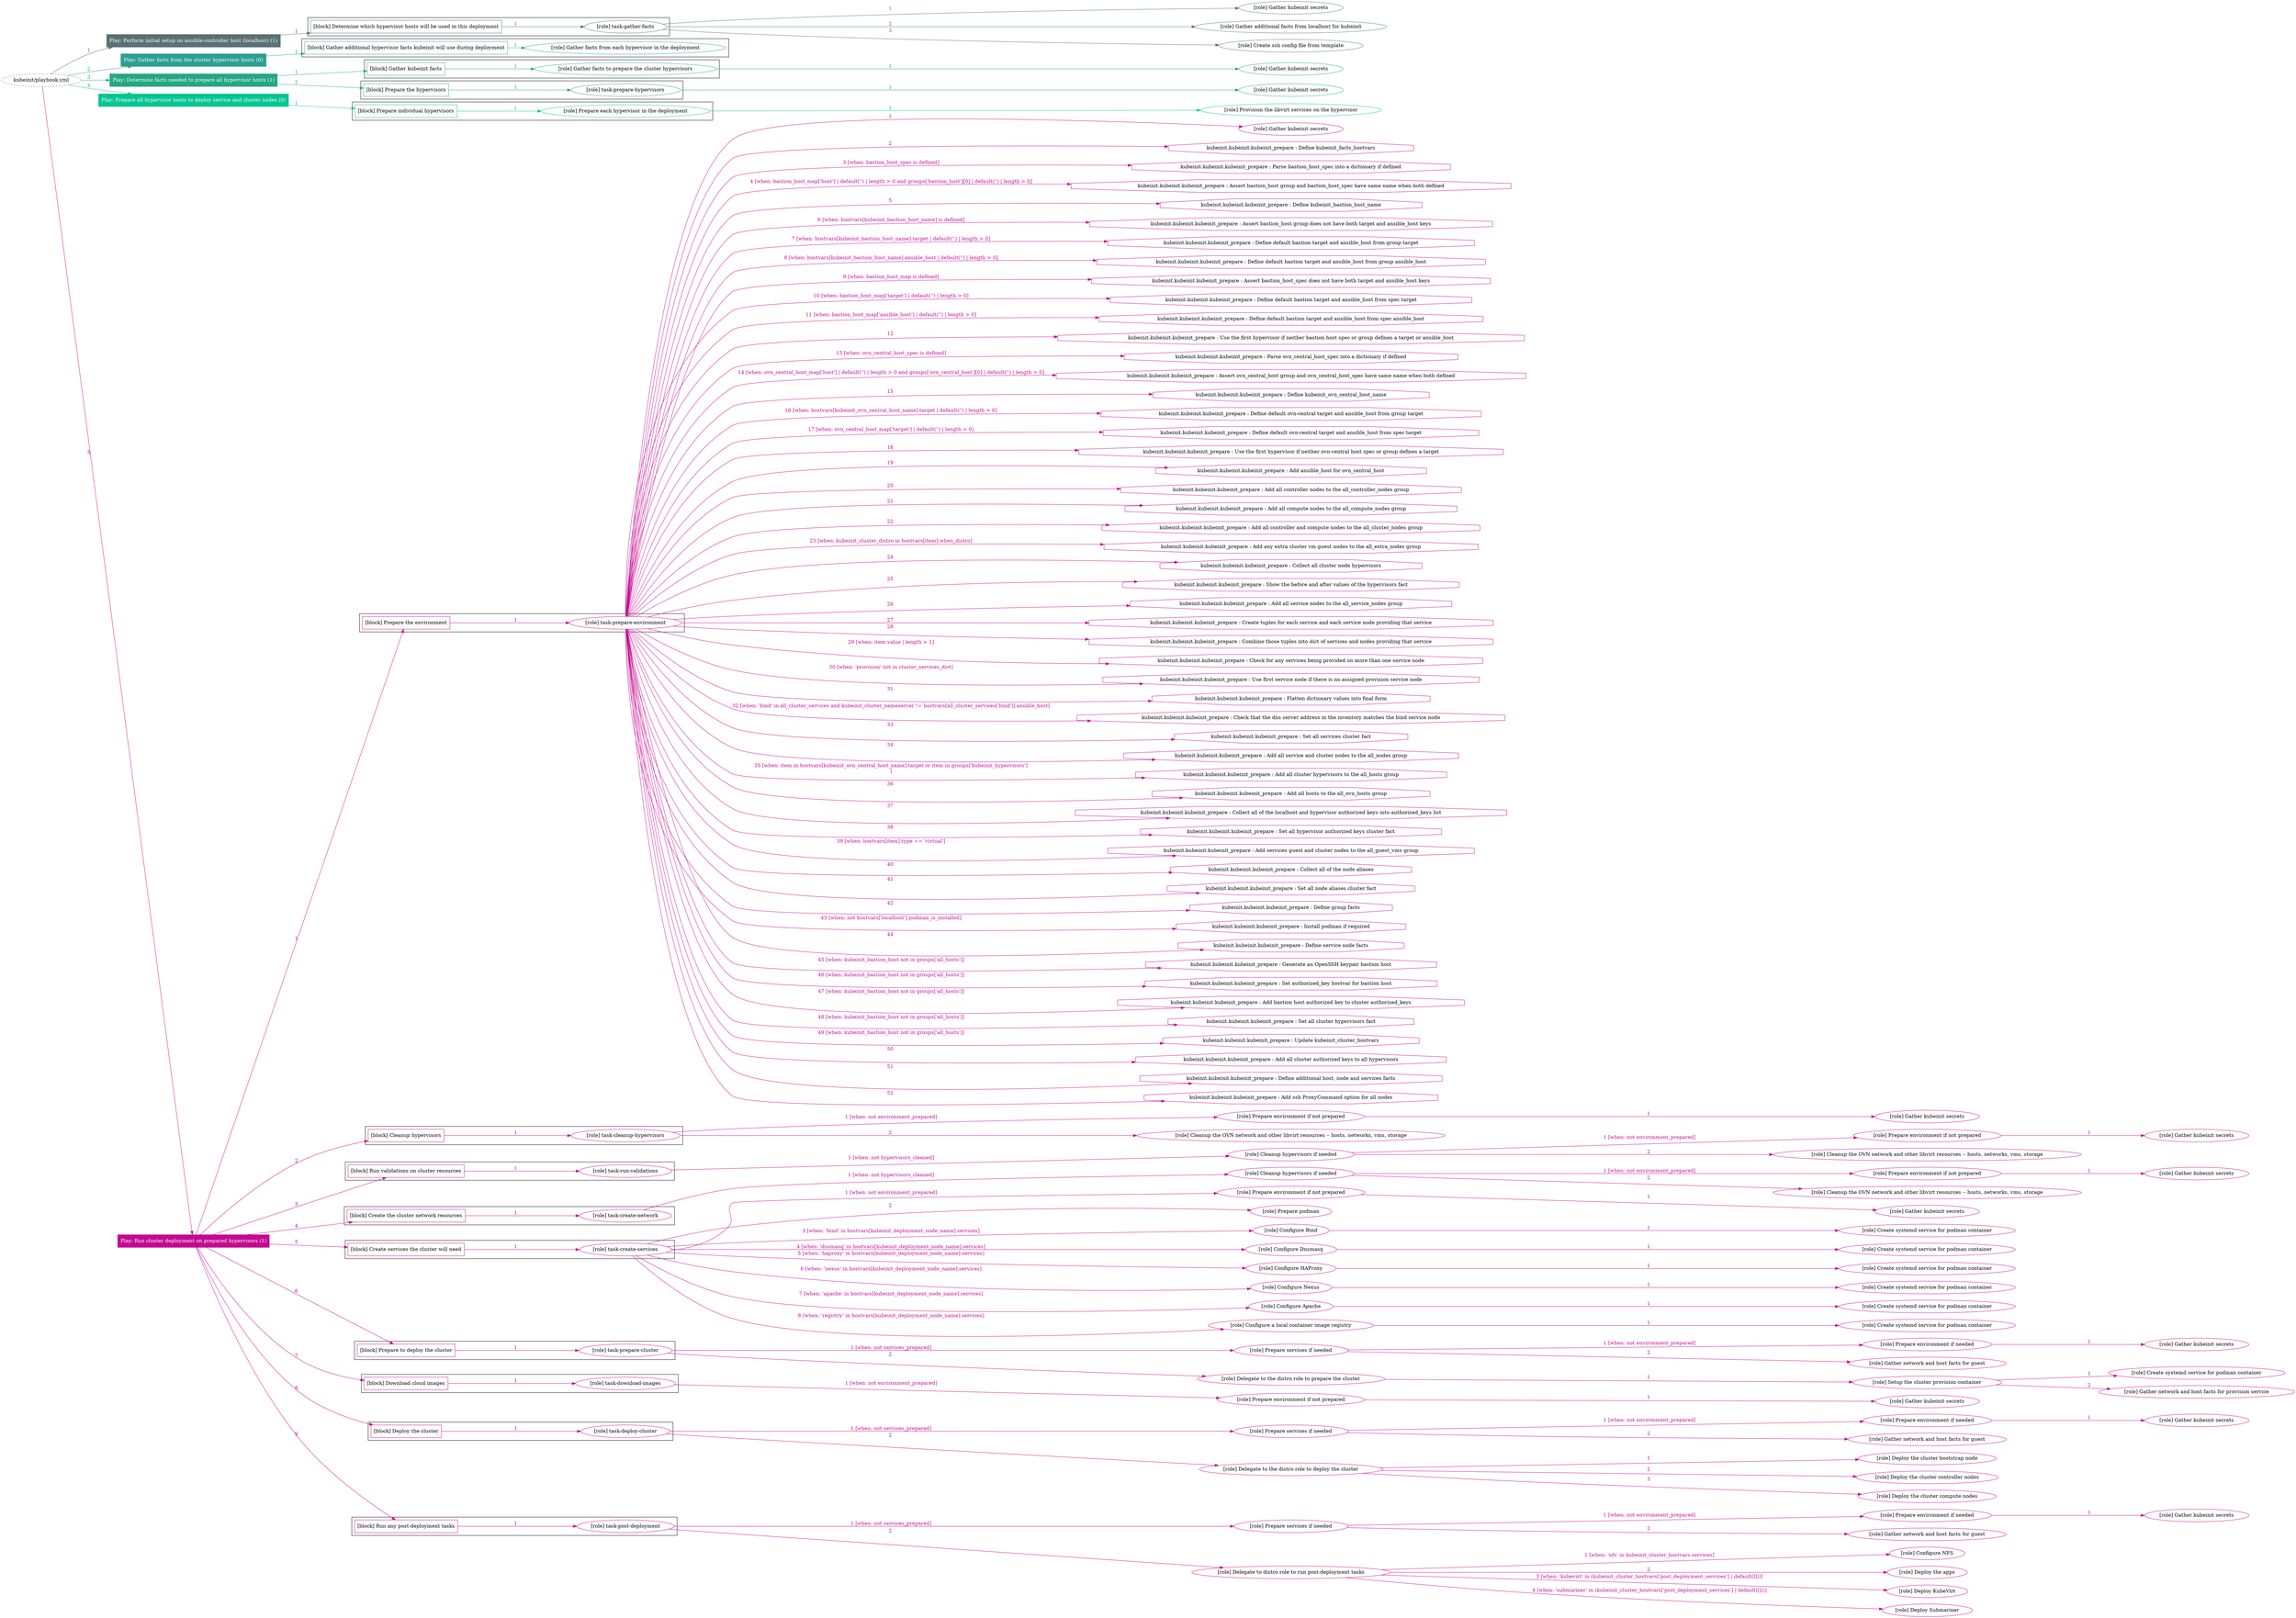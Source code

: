 digraph {
	graph [concentrate=true ordering=in rankdir=LR ratio=fill]
	edge [esep=5 sep=10]
	"kubeinit/playbook.yml" [URL="/home/runner/work/kubeinit/kubeinit/kubeinit/playbook.yml" id=playbook_94efc335 style=dotted]
	play_4468cbbf [label="Play: Perform initial setup on ansible-controller host (localhost) (1)" URL="/home/runner/work/kubeinit/kubeinit/kubeinit/playbook.yml" color="#5a7172" fontcolor="#ffffff" id=play_4468cbbf shape=box style=filled tooltip=localhost]
	"kubeinit/playbook.yml" -> play_4468cbbf [label="1 " color="#5a7172" fontcolor="#5a7172" id=edge_db2941c5 labeltooltip="1 " tooltip="1 "]
	subgraph "Gather kubeinit secrets" {
		role_83e31a69 [label="[role] Gather kubeinit secrets" URL="/home/runner/.ansible/collections/ansible_collections/kubeinit/kubeinit/roles/kubeinit_prepare/tasks/build_hypervisors_group.yml" color="#5a7172" id=role_83e31a69 tooltip="Gather kubeinit secrets"]
	}
	subgraph "Gather additional facts from localhost for kubeinit" {
		role_00945bde [label="[role] Gather additional facts from localhost for kubeinit" URL="/home/runner/.ansible/collections/ansible_collections/kubeinit/kubeinit/roles/kubeinit_prepare/tasks/build_hypervisors_group.yml" color="#5a7172" id=role_00945bde tooltip="Gather additional facts from localhost for kubeinit"]
	}
	subgraph "Create ssh config file from template" {
		role_e82e6ec5 [label="[role] Create ssh config file from template" URL="/home/runner/.ansible/collections/ansible_collections/kubeinit/kubeinit/roles/kubeinit_prepare/tasks/build_hypervisors_group.yml" color="#5a7172" id=role_e82e6ec5 tooltip="Create ssh config file from template"]
	}
	subgraph "task-gather-facts" {
		role_3bd52311 [label="[role] task-gather-facts" URL="/home/runner/work/kubeinit/kubeinit/kubeinit/playbook.yml" color="#5a7172" id=role_3bd52311 tooltip="task-gather-facts"]
		role_3bd52311 -> role_83e31a69 [label="1 " color="#5a7172" fontcolor="#5a7172" id=edge_d3313ca3 labeltooltip="1 " tooltip="1 "]
		role_3bd52311 -> role_00945bde [label="2 " color="#5a7172" fontcolor="#5a7172" id=edge_5d594a21 labeltooltip="2 " tooltip="2 "]
		role_3bd52311 -> role_e82e6ec5 [label="3 " color="#5a7172" fontcolor="#5a7172" id=edge_1e3a4963 labeltooltip="3 " tooltip="3 "]
	}
	subgraph "Play: Perform initial setup on ansible-controller host (localhost) (1)" {
		play_4468cbbf -> block_793ed9cd [label=1 color="#5a7172" fontcolor="#5a7172" id=edge_ea1fc640 labeltooltip=1 tooltip=1]
		subgraph cluster_block_793ed9cd {
			block_793ed9cd [label="[block] Determine which hypervisor hosts will be used in this deployment" URL="/home/runner/work/kubeinit/kubeinit/kubeinit/playbook.yml" color="#5a7172" id=block_793ed9cd labeltooltip="Determine which hypervisor hosts will be used in this deployment" shape=box tooltip="Determine which hypervisor hosts will be used in this deployment"]
			block_793ed9cd -> role_3bd52311 [label="1 " color="#5a7172" fontcolor="#5a7172" id=edge_a21ab852 labeltooltip="1 " tooltip="1 "]
		}
	}
	play_d71d4c37 [label="Play: Gather facts from the cluster hypervisor hosts (0)" URL="/home/runner/work/kubeinit/kubeinit/kubeinit/playbook.yml" color="#2d9f93" fontcolor="#ffffff" id=play_d71d4c37 shape=box style=filled tooltip="Play: Gather facts from the cluster hypervisor hosts (0)"]
	"kubeinit/playbook.yml" -> play_d71d4c37 [label="2 " color="#2d9f93" fontcolor="#2d9f93" id=edge_d3a0bac1 labeltooltip="2 " tooltip="2 "]
	subgraph "Gather facts from each hypervisor in the deployment" {
		role_6c074b54 [label="[role] Gather facts from each hypervisor in the deployment" URL="/home/runner/work/kubeinit/kubeinit/kubeinit/playbook.yml" color="#2d9f93" id=role_6c074b54 tooltip="Gather facts from each hypervisor in the deployment"]
	}
	subgraph "Play: Gather facts from the cluster hypervisor hosts (0)" {
		play_d71d4c37 -> block_73dc8a36 [label=1 color="#2d9f93" fontcolor="#2d9f93" id=edge_1430aad9 labeltooltip=1 tooltip=1]
		subgraph cluster_block_73dc8a36 {
			block_73dc8a36 [label="[block] Gather additional hypervisor facts kubeinit will use during deployment" URL="/home/runner/work/kubeinit/kubeinit/kubeinit/playbook.yml" color="#2d9f93" id=block_73dc8a36 labeltooltip="Gather additional hypervisor facts kubeinit will use during deployment" shape=box tooltip="Gather additional hypervisor facts kubeinit will use during deployment"]
			block_73dc8a36 -> role_6c074b54 [label="1 " color="#2d9f93" fontcolor="#2d9f93" id=edge_c4145baa labeltooltip="1 " tooltip="1 "]
		}
	}
	play_9627ade6 [label="Play: Determine facts needed to prepare all hypervisor hosts (1)" URL="/home/runner/work/kubeinit/kubeinit/kubeinit/playbook.yml" color="#25a784" fontcolor="#ffffff" id=play_9627ade6 shape=box style=filled tooltip=localhost]
	"kubeinit/playbook.yml" -> play_9627ade6 [label="3 " color="#25a784" fontcolor="#25a784" id=edge_07e5eb94 labeltooltip="3 " tooltip="3 "]
	subgraph "Gather kubeinit secrets" {
		role_b7247be2 [label="[role] Gather kubeinit secrets" URL="/home/runner/.ansible/collections/ansible_collections/kubeinit/kubeinit/roles/kubeinit_prepare/tasks/gather_kubeinit_facts.yml" color="#25a784" id=role_b7247be2 tooltip="Gather kubeinit secrets"]
	}
	subgraph "Gather facts to prepare the cluster hypervisors" {
		role_752e4b04 [label="[role] Gather facts to prepare the cluster hypervisors" URL="/home/runner/work/kubeinit/kubeinit/kubeinit/playbook.yml" color="#25a784" id=role_752e4b04 tooltip="Gather facts to prepare the cluster hypervisors"]
		role_752e4b04 -> role_b7247be2 [label="1 " color="#25a784" fontcolor="#25a784" id=edge_275a996c labeltooltip="1 " tooltip="1 "]
	}
	subgraph "Gather kubeinit secrets" {
		role_6fd5c486 [label="[role] Gather kubeinit secrets" URL="/home/runner/.ansible/collections/ansible_collections/kubeinit/kubeinit/roles/kubeinit_prepare/tasks/gather_kubeinit_facts.yml" color="#25a784" id=role_6fd5c486 tooltip="Gather kubeinit secrets"]
	}
	subgraph "task-prepare-hypervisors" {
		role_2c984cf6 [label="[role] task-prepare-hypervisors" URL="/home/runner/work/kubeinit/kubeinit/kubeinit/playbook.yml" color="#25a784" id=role_2c984cf6 tooltip="task-prepare-hypervisors"]
		role_2c984cf6 -> role_6fd5c486 [label="1 " color="#25a784" fontcolor="#25a784" id=edge_a3cbb9ed labeltooltip="1 " tooltip="1 "]
	}
	subgraph "Play: Determine facts needed to prepare all hypervisor hosts (1)" {
		play_9627ade6 -> block_cf0ccfac [label=1 color="#25a784" fontcolor="#25a784" id=edge_f4f336ae labeltooltip=1 tooltip=1]
		subgraph cluster_block_cf0ccfac {
			block_cf0ccfac [label="[block] Gather kubeinit facts" URL="/home/runner/work/kubeinit/kubeinit/kubeinit/playbook.yml" color="#25a784" id=block_cf0ccfac labeltooltip="Gather kubeinit facts" shape=box tooltip="Gather kubeinit facts"]
			block_cf0ccfac -> role_752e4b04 [label="1 " color="#25a784" fontcolor="#25a784" id=edge_b575c181 labeltooltip="1 " tooltip="1 "]
		}
		play_9627ade6 -> block_cbaad0af [label=2 color="#25a784" fontcolor="#25a784" id=edge_97d5fad2 labeltooltip=2 tooltip=2]
		subgraph cluster_block_cbaad0af {
			block_cbaad0af [label="[block] Prepare the hypervisors" URL="/home/runner/work/kubeinit/kubeinit/kubeinit/playbook.yml" color="#25a784" id=block_cbaad0af labeltooltip="Prepare the hypervisors" shape=box tooltip="Prepare the hypervisors"]
			block_cbaad0af -> role_2c984cf6 [label="1 " color="#25a784" fontcolor="#25a784" id=edge_a212f9db labeltooltip="1 " tooltip="1 "]
		}
	}
	play_46a56b10 [label="Play: Prepare all hypervisor hosts to deploy service and cluster nodes (0)" URL="/home/runner/work/kubeinit/kubeinit/kubeinit/playbook.yml" color="#07c592" fontcolor="#ffffff" id=play_46a56b10 shape=box style=filled tooltip="Play: Prepare all hypervisor hosts to deploy service and cluster nodes (0)"]
	"kubeinit/playbook.yml" -> play_46a56b10 [label="4 " color="#07c592" fontcolor="#07c592" id=edge_88ce9cc5 labeltooltip="4 " tooltip="4 "]
	subgraph "Provision the libvirt services on the hypervisor" {
		role_783de809 [label="[role] Provision the libvirt services on the hypervisor" URL="/home/runner/.ansible/collections/ansible_collections/kubeinit/kubeinit/roles/kubeinit_prepare/tasks/prepare_hypervisor.yml" color="#07c592" id=role_783de809 tooltip="Provision the libvirt services on the hypervisor"]
	}
	subgraph "Prepare each hypervisor in the deployment" {
		role_06a0ecca [label="[role] Prepare each hypervisor in the deployment" URL="/home/runner/work/kubeinit/kubeinit/kubeinit/playbook.yml" color="#07c592" id=role_06a0ecca tooltip="Prepare each hypervisor in the deployment"]
		role_06a0ecca -> role_783de809 [label="1 " color="#07c592" fontcolor="#07c592" id=edge_ffe81616 labeltooltip="1 " tooltip="1 "]
	}
	subgraph "Play: Prepare all hypervisor hosts to deploy service and cluster nodes (0)" {
		play_46a56b10 -> block_1d41fb6c [label=1 color="#07c592" fontcolor="#07c592" id=edge_9a56faa7 labeltooltip=1 tooltip=1]
		subgraph cluster_block_1d41fb6c {
			block_1d41fb6c [label="[block] Prepare individual hypervisors" URL="/home/runner/work/kubeinit/kubeinit/kubeinit/playbook.yml" color="#07c592" id=block_1d41fb6c labeltooltip="Prepare individual hypervisors" shape=box tooltip="Prepare individual hypervisors"]
			block_1d41fb6c -> role_06a0ecca [label="1 " color="#07c592" fontcolor="#07c592" id=edge_cbb66697 labeltooltip="1 " tooltip="1 "]
		}
	}
	play_f3d776da [label="Play: Run cluster deployment on prepared hypervisors (1)" URL="/home/runner/work/kubeinit/kubeinit/kubeinit/playbook.yml" color="#c30991" fontcolor="#ffffff" id=play_f3d776da shape=box style=filled tooltip=localhost]
	"kubeinit/playbook.yml" -> play_f3d776da [label="5 " color="#c30991" fontcolor="#c30991" id=edge_ab25cf76 labeltooltip="5 " tooltip="5 "]
	subgraph "Gather kubeinit secrets" {
		role_71c57e36 [label="[role] Gather kubeinit secrets" URL="/home/runner/.ansible/collections/ansible_collections/kubeinit/kubeinit/roles/kubeinit_prepare/tasks/gather_kubeinit_facts.yml" color="#c30991" id=role_71c57e36 tooltip="Gather kubeinit secrets"]
	}
	subgraph "task-prepare-environment" {
		role_ed9c4c30 [label="[role] task-prepare-environment" URL="/home/runner/work/kubeinit/kubeinit/kubeinit/playbook.yml" color="#c30991" id=role_ed9c4c30 tooltip="task-prepare-environment"]
		role_ed9c4c30 -> role_71c57e36 [label="1 " color="#c30991" fontcolor="#c30991" id=edge_b181b2b4 labeltooltip="1 " tooltip="1 "]
		task_50d5465e [label="kubeinit.kubeinit.kubeinit_prepare : Define kubeinit_facts_hostvars" URL="/home/runner/.ansible/collections/ansible_collections/kubeinit/kubeinit/roles/kubeinit_prepare/tasks/main.yml" color="#c30991" id=task_50d5465e shape=octagon tooltip="kubeinit.kubeinit.kubeinit_prepare : Define kubeinit_facts_hostvars"]
		role_ed9c4c30 -> task_50d5465e [label="2 " color="#c30991" fontcolor="#c30991" id=edge_59cad221 labeltooltip="2 " tooltip="2 "]
		task_c1baf42a [label="kubeinit.kubeinit.kubeinit_prepare : Parse bastion_host_spec into a dictionary if defined" URL="/home/runner/.ansible/collections/ansible_collections/kubeinit/kubeinit/roles/kubeinit_prepare/tasks/main.yml" color="#c30991" id=task_c1baf42a shape=octagon tooltip="kubeinit.kubeinit.kubeinit_prepare : Parse bastion_host_spec into a dictionary if defined"]
		role_ed9c4c30 -> task_c1baf42a [label="3 [when: bastion_host_spec is defined]" color="#c30991" fontcolor="#c30991" id=edge_9c573591 labeltooltip="3 [when: bastion_host_spec is defined]" tooltip="3 [when: bastion_host_spec is defined]"]
		task_bbcfbfc9 [label="kubeinit.kubeinit.kubeinit_prepare : Assert bastion_host group and bastion_host_spec have same name when both defined" URL="/home/runner/.ansible/collections/ansible_collections/kubeinit/kubeinit/roles/kubeinit_prepare/tasks/main.yml" color="#c30991" id=task_bbcfbfc9 shape=octagon tooltip="kubeinit.kubeinit.kubeinit_prepare : Assert bastion_host group and bastion_host_spec have same name when both defined"]
		role_ed9c4c30 -> task_bbcfbfc9 [label="4 [when: bastion_host_map['host'] | default('') | length > 0 and groups['bastion_host'][0] | default('') | length > 0]" color="#c30991" fontcolor="#c30991" id=edge_ee1c750c labeltooltip="4 [when: bastion_host_map['host'] | default('') | length > 0 and groups['bastion_host'][0] | default('') | length > 0]" tooltip="4 [when: bastion_host_map['host'] | default('') | length > 0 and groups['bastion_host'][0] | default('') | length > 0]"]
		task_3921482b [label="kubeinit.kubeinit.kubeinit_prepare : Define kubeinit_bastion_host_name" URL="/home/runner/.ansible/collections/ansible_collections/kubeinit/kubeinit/roles/kubeinit_prepare/tasks/main.yml" color="#c30991" id=task_3921482b shape=octagon tooltip="kubeinit.kubeinit.kubeinit_prepare : Define kubeinit_bastion_host_name"]
		role_ed9c4c30 -> task_3921482b [label="5 " color="#c30991" fontcolor="#c30991" id=edge_4dc4e90c labeltooltip="5 " tooltip="5 "]
		task_02b50ea6 [label="kubeinit.kubeinit.kubeinit_prepare : Assert bastion_host group does not have both target and ansible_host keys" URL="/home/runner/.ansible/collections/ansible_collections/kubeinit/kubeinit/roles/kubeinit_prepare/tasks/main.yml" color="#c30991" id=task_02b50ea6 shape=octagon tooltip="kubeinit.kubeinit.kubeinit_prepare : Assert bastion_host group does not have both target and ansible_host keys"]
		role_ed9c4c30 -> task_02b50ea6 [label="6 [when: hostvars[kubeinit_bastion_host_name] is defined]" color="#c30991" fontcolor="#c30991" id=edge_85d20074 labeltooltip="6 [when: hostvars[kubeinit_bastion_host_name] is defined]" tooltip="6 [when: hostvars[kubeinit_bastion_host_name] is defined]"]
		task_7138e11a [label="kubeinit.kubeinit.kubeinit_prepare : Define default bastion target and ansible_host from group target" URL="/home/runner/.ansible/collections/ansible_collections/kubeinit/kubeinit/roles/kubeinit_prepare/tasks/main.yml" color="#c30991" id=task_7138e11a shape=octagon tooltip="kubeinit.kubeinit.kubeinit_prepare : Define default bastion target and ansible_host from group target"]
		role_ed9c4c30 -> task_7138e11a [label="7 [when: hostvars[kubeinit_bastion_host_name].target | default('') | length > 0]" color="#c30991" fontcolor="#c30991" id=edge_3e24f741 labeltooltip="7 [when: hostvars[kubeinit_bastion_host_name].target | default('') | length > 0]" tooltip="7 [when: hostvars[kubeinit_bastion_host_name].target | default('') | length > 0]"]
		task_683bb02c [label="kubeinit.kubeinit.kubeinit_prepare : Define default bastion target and ansible_host from group ansible_host" URL="/home/runner/.ansible/collections/ansible_collections/kubeinit/kubeinit/roles/kubeinit_prepare/tasks/main.yml" color="#c30991" id=task_683bb02c shape=octagon tooltip="kubeinit.kubeinit.kubeinit_prepare : Define default bastion target and ansible_host from group ansible_host"]
		role_ed9c4c30 -> task_683bb02c [label="8 [when: hostvars[kubeinit_bastion_host_name].ansible_host | default('') | length > 0]" color="#c30991" fontcolor="#c30991" id=edge_a0a46acd labeltooltip="8 [when: hostvars[kubeinit_bastion_host_name].ansible_host | default('') | length > 0]" tooltip="8 [when: hostvars[kubeinit_bastion_host_name].ansible_host | default('') | length > 0]"]
		task_99b8404b [label="kubeinit.kubeinit.kubeinit_prepare : Assert bastion_host_spec does not have both target and ansible_host keys" URL="/home/runner/.ansible/collections/ansible_collections/kubeinit/kubeinit/roles/kubeinit_prepare/tasks/main.yml" color="#c30991" id=task_99b8404b shape=octagon tooltip="kubeinit.kubeinit.kubeinit_prepare : Assert bastion_host_spec does not have both target and ansible_host keys"]
		role_ed9c4c30 -> task_99b8404b [label="9 [when: bastion_host_map is defined]" color="#c30991" fontcolor="#c30991" id=edge_1c22712e labeltooltip="9 [when: bastion_host_map is defined]" tooltip="9 [when: bastion_host_map is defined]"]
		task_14e151d3 [label="kubeinit.kubeinit.kubeinit_prepare : Define default bastion target and ansible_host from spec target" URL="/home/runner/.ansible/collections/ansible_collections/kubeinit/kubeinit/roles/kubeinit_prepare/tasks/main.yml" color="#c30991" id=task_14e151d3 shape=octagon tooltip="kubeinit.kubeinit.kubeinit_prepare : Define default bastion target and ansible_host from spec target"]
		role_ed9c4c30 -> task_14e151d3 [label="10 [when: bastion_host_map['target'] | default('') | length > 0]" color="#c30991" fontcolor="#c30991" id=edge_9c98d06e labeltooltip="10 [when: bastion_host_map['target'] | default('') | length > 0]" tooltip="10 [when: bastion_host_map['target'] | default('') | length > 0]"]
		task_91685c44 [label="kubeinit.kubeinit.kubeinit_prepare : Define default bastion target and ansible_host from spec ansible_host" URL="/home/runner/.ansible/collections/ansible_collections/kubeinit/kubeinit/roles/kubeinit_prepare/tasks/main.yml" color="#c30991" id=task_91685c44 shape=octagon tooltip="kubeinit.kubeinit.kubeinit_prepare : Define default bastion target and ansible_host from spec ansible_host"]
		role_ed9c4c30 -> task_91685c44 [label="11 [when: bastion_host_map['ansible_host'] | default('') | length > 0]" color="#c30991" fontcolor="#c30991" id=edge_d90e141e labeltooltip="11 [when: bastion_host_map['ansible_host'] | default('') | length > 0]" tooltip="11 [when: bastion_host_map['ansible_host'] | default('') | length > 0]"]
		task_bd4590b2 [label="kubeinit.kubeinit.kubeinit_prepare : Use the first hypervisor if neither bastion host spec or group defines a target or ansible_host" URL="/home/runner/.ansible/collections/ansible_collections/kubeinit/kubeinit/roles/kubeinit_prepare/tasks/main.yml" color="#c30991" id=task_bd4590b2 shape=octagon tooltip="kubeinit.kubeinit.kubeinit_prepare : Use the first hypervisor if neither bastion host spec or group defines a target or ansible_host"]
		role_ed9c4c30 -> task_bd4590b2 [label="12 " color="#c30991" fontcolor="#c30991" id=edge_68371b03 labeltooltip="12 " tooltip="12 "]
		task_ff52dc02 [label="kubeinit.kubeinit.kubeinit_prepare : Parse ovn_central_host_spec into a dictionary if defined" URL="/home/runner/.ansible/collections/ansible_collections/kubeinit/kubeinit/roles/kubeinit_prepare/tasks/main.yml" color="#c30991" id=task_ff52dc02 shape=octagon tooltip="kubeinit.kubeinit.kubeinit_prepare : Parse ovn_central_host_spec into a dictionary if defined"]
		role_ed9c4c30 -> task_ff52dc02 [label="13 [when: ovn_central_host_spec is defined]" color="#c30991" fontcolor="#c30991" id=edge_104da3ef labeltooltip="13 [when: ovn_central_host_spec is defined]" tooltip="13 [when: ovn_central_host_spec is defined]"]
		task_ac2b9e80 [label="kubeinit.kubeinit.kubeinit_prepare : Assert ovn_central_host group and ovn_central_host_spec have same name when both defined" URL="/home/runner/.ansible/collections/ansible_collections/kubeinit/kubeinit/roles/kubeinit_prepare/tasks/main.yml" color="#c30991" id=task_ac2b9e80 shape=octagon tooltip="kubeinit.kubeinit.kubeinit_prepare : Assert ovn_central_host group and ovn_central_host_spec have same name when both defined"]
		role_ed9c4c30 -> task_ac2b9e80 [label="14 [when: ovn_central_host_map['host'] | default('') | length > 0 and groups['ovn_central_host'][0] | default('') | length > 0]" color="#c30991" fontcolor="#c30991" id=edge_ae079268 labeltooltip="14 [when: ovn_central_host_map['host'] | default('') | length > 0 and groups['ovn_central_host'][0] | default('') | length > 0]" tooltip="14 [when: ovn_central_host_map['host'] | default('') | length > 0 and groups['ovn_central_host'][0] | default('') | length > 0]"]
		task_d7f4fd9b [label="kubeinit.kubeinit.kubeinit_prepare : Define kubeinit_ovn_central_host_name" URL="/home/runner/.ansible/collections/ansible_collections/kubeinit/kubeinit/roles/kubeinit_prepare/tasks/main.yml" color="#c30991" id=task_d7f4fd9b shape=octagon tooltip="kubeinit.kubeinit.kubeinit_prepare : Define kubeinit_ovn_central_host_name"]
		role_ed9c4c30 -> task_d7f4fd9b [label="15 " color="#c30991" fontcolor="#c30991" id=edge_513ee103 labeltooltip="15 " tooltip="15 "]
		task_8dbb46dc [label="kubeinit.kubeinit.kubeinit_prepare : Define default ovn-central target and ansible_host from group target" URL="/home/runner/.ansible/collections/ansible_collections/kubeinit/kubeinit/roles/kubeinit_prepare/tasks/main.yml" color="#c30991" id=task_8dbb46dc shape=octagon tooltip="kubeinit.kubeinit.kubeinit_prepare : Define default ovn-central target and ansible_host from group target"]
		role_ed9c4c30 -> task_8dbb46dc [label="16 [when: hostvars[kubeinit_ovn_central_host_name].target | default('') | length > 0]" color="#c30991" fontcolor="#c30991" id=edge_c878976f labeltooltip="16 [when: hostvars[kubeinit_ovn_central_host_name].target | default('') | length > 0]" tooltip="16 [when: hostvars[kubeinit_ovn_central_host_name].target | default('') | length > 0]"]
		task_18710efd [label="kubeinit.kubeinit.kubeinit_prepare : Define default ovn-central target and ansible_host from spec target" URL="/home/runner/.ansible/collections/ansible_collections/kubeinit/kubeinit/roles/kubeinit_prepare/tasks/main.yml" color="#c30991" id=task_18710efd shape=octagon tooltip="kubeinit.kubeinit.kubeinit_prepare : Define default ovn-central target and ansible_host from spec target"]
		role_ed9c4c30 -> task_18710efd [label="17 [when: ovn_central_host_map['target'] | default('') | length > 0]" color="#c30991" fontcolor="#c30991" id=edge_09c9ce99 labeltooltip="17 [when: ovn_central_host_map['target'] | default('') | length > 0]" tooltip="17 [when: ovn_central_host_map['target'] | default('') | length > 0]"]
		task_bfdbaf92 [label="kubeinit.kubeinit.kubeinit_prepare : Use the first hypervisor if neither ovn-central host spec or group defines a target" URL="/home/runner/.ansible/collections/ansible_collections/kubeinit/kubeinit/roles/kubeinit_prepare/tasks/main.yml" color="#c30991" id=task_bfdbaf92 shape=octagon tooltip="kubeinit.kubeinit.kubeinit_prepare : Use the first hypervisor if neither ovn-central host spec or group defines a target"]
		role_ed9c4c30 -> task_bfdbaf92 [label="18 " color="#c30991" fontcolor="#c30991" id=edge_329293b2 labeltooltip="18 " tooltip="18 "]
		task_518c85e4 [label="kubeinit.kubeinit.kubeinit_prepare : Add ansible_host for ovn_central_host" URL="/home/runner/.ansible/collections/ansible_collections/kubeinit/kubeinit/roles/kubeinit_prepare/tasks/main.yml" color="#c30991" id=task_518c85e4 shape=octagon tooltip="kubeinit.kubeinit.kubeinit_prepare : Add ansible_host for ovn_central_host"]
		role_ed9c4c30 -> task_518c85e4 [label="19 " color="#c30991" fontcolor="#c30991" id=edge_c3e8f8d7 labeltooltip="19 " tooltip="19 "]
		task_2d5b0fbe [label="kubeinit.kubeinit.kubeinit_prepare : Add all controller nodes to the all_controller_nodes group" URL="/home/runner/.ansible/collections/ansible_collections/kubeinit/kubeinit/roles/kubeinit_prepare/tasks/prepare_groups.yml" color="#c30991" id=task_2d5b0fbe shape=octagon tooltip="kubeinit.kubeinit.kubeinit_prepare : Add all controller nodes to the all_controller_nodes group"]
		role_ed9c4c30 -> task_2d5b0fbe [label="20 " color="#c30991" fontcolor="#c30991" id=edge_b73d5898 labeltooltip="20 " tooltip="20 "]
		task_7edb9d47 [label="kubeinit.kubeinit.kubeinit_prepare : Add all compute nodes to the all_compute_nodes group" URL="/home/runner/.ansible/collections/ansible_collections/kubeinit/kubeinit/roles/kubeinit_prepare/tasks/prepare_groups.yml" color="#c30991" id=task_7edb9d47 shape=octagon tooltip="kubeinit.kubeinit.kubeinit_prepare : Add all compute nodes to the all_compute_nodes group"]
		role_ed9c4c30 -> task_7edb9d47 [label="21 " color="#c30991" fontcolor="#c30991" id=edge_320562fe labeltooltip="21 " tooltip="21 "]
		task_22ca7256 [label="kubeinit.kubeinit.kubeinit_prepare : Add all controller and compute nodes to the all_cluster_nodes group" URL="/home/runner/.ansible/collections/ansible_collections/kubeinit/kubeinit/roles/kubeinit_prepare/tasks/prepare_groups.yml" color="#c30991" id=task_22ca7256 shape=octagon tooltip="kubeinit.kubeinit.kubeinit_prepare : Add all controller and compute nodes to the all_cluster_nodes group"]
		role_ed9c4c30 -> task_22ca7256 [label="22 " color="#c30991" fontcolor="#c30991" id=edge_2883c6f1 labeltooltip="22 " tooltip="22 "]
		task_724f3d94 [label="kubeinit.kubeinit.kubeinit_prepare : Add any extra cluster vm guest nodes to the all_extra_nodes group" URL="/home/runner/.ansible/collections/ansible_collections/kubeinit/kubeinit/roles/kubeinit_prepare/tasks/prepare_groups.yml" color="#c30991" id=task_724f3d94 shape=octagon tooltip="kubeinit.kubeinit.kubeinit_prepare : Add any extra cluster vm guest nodes to the all_extra_nodes group"]
		role_ed9c4c30 -> task_724f3d94 [label="23 [when: kubeinit_cluster_distro in hostvars[item].when_distro]" color="#c30991" fontcolor="#c30991" id=edge_38c6a720 labeltooltip="23 [when: kubeinit_cluster_distro in hostvars[item].when_distro]" tooltip="23 [when: kubeinit_cluster_distro in hostvars[item].when_distro]"]
		task_304b2eeb [label="kubeinit.kubeinit.kubeinit_prepare : Collect all cluster node hypervisors" URL="/home/runner/.ansible/collections/ansible_collections/kubeinit/kubeinit/roles/kubeinit_prepare/tasks/prepare_groups.yml" color="#c30991" id=task_304b2eeb shape=octagon tooltip="kubeinit.kubeinit.kubeinit_prepare : Collect all cluster node hypervisors"]
		role_ed9c4c30 -> task_304b2eeb [label="24 " color="#c30991" fontcolor="#c30991" id=edge_58b8d23e labeltooltip="24 " tooltip="24 "]
		task_00a78071 [label="kubeinit.kubeinit.kubeinit_prepare : Show the before and after values of the hypervisors fact" URL="/home/runner/.ansible/collections/ansible_collections/kubeinit/kubeinit/roles/kubeinit_prepare/tasks/prepare_groups.yml" color="#c30991" id=task_00a78071 shape=octagon tooltip="kubeinit.kubeinit.kubeinit_prepare : Show the before and after values of the hypervisors fact"]
		role_ed9c4c30 -> task_00a78071 [label="25 " color="#c30991" fontcolor="#c30991" id=edge_14672478 labeltooltip="25 " tooltip="25 "]
		task_0b41aa0a [label="kubeinit.kubeinit.kubeinit_prepare : Add all service nodes to the all_service_nodes group" URL="/home/runner/.ansible/collections/ansible_collections/kubeinit/kubeinit/roles/kubeinit_prepare/tasks/prepare_groups.yml" color="#c30991" id=task_0b41aa0a shape=octagon tooltip="kubeinit.kubeinit.kubeinit_prepare : Add all service nodes to the all_service_nodes group"]
		role_ed9c4c30 -> task_0b41aa0a [label="26 " color="#c30991" fontcolor="#c30991" id=edge_07342c86 labeltooltip="26 " tooltip="26 "]
		task_d71fe375 [label="kubeinit.kubeinit.kubeinit_prepare : Create tuples for each service and each service node providing that service" URL="/home/runner/.ansible/collections/ansible_collections/kubeinit/kubeinit/roles/kubeinit_prepare/tasks/prepare_groups.yml" color="#c30991" id=task_d71fe375 shape=octagon tooltip="kubeinit.kubeinit.kubeinit_prepare : Create tuples for each service and each service node providing that service"]
		role_ed9c4c30 -> task_d71fe375 [label="27 " color="#c30991" fontcolor="#c30991" id=edge_d5d27116 labeltooltip="27 " tooltip="27 "]
		task_3d7cac82 [label="kubeinit.kubeinit.kubeinit_prepare : Combine those tuples into dict of services and nodes providing that service" URL="/home/runner/.ansible/collections/ansible_collections/kubeinit/kubeinit/roles/kubeinit_prepare/tasks/prepare_groups.yml" color="#c30991" id=task_3d7cac82 shape=octagon tooltip="kubeinit.kubeinit.kubeinit_prepare : Combine those tuples into dict of services and nodes providing that service"]
		role_ed9c4c30 -> task_3d7cac82 [label="28 " color="#c30991" fontcolor="#c30991" id=edge_775d1a37 labeltooltip="28 " tooltip="28 "]
		task_8292a4c9 [label="kubeinit.kubeinit.kubeinit_prepare : Check for any services being provided on more than one service node" URL="/home/runner/.ansible/collections/ansible_collections/kubeinit/kubeinit/roles/kubeinit_prepare/tasks/prepare_groups.yml" color="#c30991" id=task_8292a4c9 shape=octagon tooltip="kubeinit.kubeinit.kubeinit_prepare : Check for any services being provided on more than one service node"]
		role_ed9c4c30 -> task_8292a4c9 [label="29 [when: item.value | length > 1]" color="#c30991" fontcolor="#c30991" id=edge_5df9f21d labeltooltip="29 [when: item.value | length > 1]" tooltip="29 [when: item.value | length > 1]"]
		task_7af3ea73 [label="kubeinit.kubeinit.kubeinit_prepare : Use first service node if there is no assigned provision service node" URL="/home/runner/.ansible/collections/ansible_collections/kubeinit/kubeinit/roles/kubeinit_prepare/tasks/prepare_groups.yml" color="#c30991" id=task_7af3ea73 shape=octagon tooltip="kubeinit.kubeinit.kubeinit_prepare : Use first service node if there is no assigned provision service node"]
		role_ed9c4c30 -> task_7af3ea73 [label="30 [when: 'provision' not in cluster_services_dict]" color="#c30991" fontcolor="#c30991" id=edge_b366fdc1 labeltooltip="30 [when: 'provision' not in cluster_services_dict]" tooltip="30 [when: 'provision' not in cluster_services_dict]"]
		task_70682265 [label="kubeinit.kubeinit.kubeinit_prepare : Flatten dictionary values into final form" URL="/home/runner/.ansible/collections/ansible_collections/kubeinit/kubeinit/roles/kubeinit_prepare/tasks/prepare_groups.yml" color="#c30991" id=task_70682265 shape=octagon tooltip="kubeinit.kubeinit.kubeinit_prepare : Flatten dictionary values into final form"]
		role_ed9c4c30 -> task_70682265 [label="31 " color="#c30991" fontcolor="#c30991" id=edge_b383edd3 labeltooltip="31 " tooltip="31 "]
		task_b41d6afb [label="kubeinit.kubeinit.kubeinit_prepare : Check that the dns server address in the inventory matches the bind service node" URL="/home/runner/.ansible/collections/ansible_collections/kubeinit/kubeinit/roles/kubeinit_prepare/tasks/prepare_groups.yml" color="#c30991" id=task_b41d6afb shape=octagon tooltip="kubeinit.kubeinit.kubeinit_prepare : Check that the dns server address in the inventory matches the bind service node"]
		role_ed9c4c30 -> task_b41d6afb [label="32 [when: 'bind' in all_cluster_services and kubeinit_cluster_nameserver != hostvars[all_cluster_services['bind']].ansible_host]" color="#c30991" fontcolor="#c30991" id=edge_978f5e44 labeltooltip="32 [when: 'bind' in all_cluster_services and kubeinit_cluster_nameserver != hostvars[all_cluster_services['bind']].ansible_host]" tooltip="32 [when: 'bind' in all_cluster_services and kubeinit_cluster_nameserver != hostvars[all_cluster_services['bind']].ansible_host]"]
		task_efca311b [label="kubeinit.kubeinit.kubeinit_prepare : Set all services cluster fact" URL="/home/runner/.ansible/collections/ansible_collections/kubeinit/kubeinit/roles/kubeinit_prepare/tasks/prepare_groups.yml" color="#c30991" id=task_efca311b shape=octagon tooltip="kubeinit.kubeinit.kubeinit_prepare : Set all services cluster fact"]
		role_ed9c4c30 -> task_efca311b [label="33 " color="#c30991" fontcolor="#c30991" id=edge_23d5ed68 labeltooltip="33 " tooltip="33 "]
		task_c877e574 [label="kubeinit.kubeinit.kubeinit_prepare : Add all service and cluster nodes to the all_nodes group" URL="/home/runner/.ansible/collections/ansible_collections/kubeinit/kubeinit/roles/kubeinit_prepare/tasks/prepare_groups.yml" color="#c30991" id=task_c877e574 shape=octagon tooltip="kubeinit.kubeinit.kubeinit_prepare : Add all service and cluster nodes to the all_nodes group"]
		role_ed9c4c30 -> task_c877e574 [label="34 " color="#c30991" fontcolor="#c30991" id=edge_80d29ad3 labeltooltip="34 " tooltip="34 "]
		task_54c86c25 [label="kubeinit.kubeinit.kubeinit_prepare : Add all cluster hypervisors to the all_hosts group" URL="/home/runner/.ansible/collections/ansible_collections/kubeinit/kubeinit/roles/kubeinit_prepare/tasks/prepare_groups.yml" color="#c30991" id=task_54c86c25 shape=octagon tooltip="kubeinit.kubeinit.kubeinit_prepare : Add all cluster hypervisors to the all_hosts group"]
		role_ed9c4c30 -> task_54c86c25 [label="35 [when: item in hostvars[kubeinit_ovn_central_host_name].target or item in groups['kubeinit_hypervisors']
]" color="#c30991" fontcolor="#c30991" id=edge_3de92396 labeltooltip="35 [when: item in hostvars[kubeinit_ovn_central_host_name].target or item in groups['kubeinit_hypervisors']
]" tooltip="35 [when: item in hostvars[kubeinit_ovn_central_host_name].target or item in groups['kubeinit_hypervisors']
]"]
		task_ed731a9b [label="kubeinit.kubeinit.kubeinit_prepare : Add all hosts to the all_ovn_hosts group" URL="/home/runner/.ansible/collections/ansible_collections/kubeinit/kubeinit/roles/kubeinit_prepare/tasks/prepare_groups.yml" color="#c30991" id=task_ed731a9b shape=octagon tooltip="kubeinit.kubeinit.kubeinit_prepare : Add all hosts to the all_ovn_hosts group"]
		role_ed9c4c30 -> task_ed731a9b [label="36 " color="#c30991" fontcolor="#c30991" id=edge_484f4619 labeltooltip="36 " tooltip="36 "]
		task_2c627fbd [label="kubeinit.kubeinit.kubeinit_prepare : Collect all of the localhost and hypervisor authorized keys into authorized_keys list" URL="/home/runner/.ansible/collections/ansible_collections/kubeinit/kubeinit/roles/kubeinit_prepare/tasks/prepare_groups.yml" color="#c30991" id=task_2c627fbd shape=octagon tooltip="kubeinit.kubeinit.kubeinit_prepare : Collect all of the localhost and hypervisor authorized keys into authorized_keys list"]
		role_ed9c4c30 -> task_2c627fbd [label="37 " color="#c30991" fontcolor="#c30991" id=edge_583f261e labeltooltip="37 " tooltip="37 "]
		task_a667ff9f [label="kubeinit.kubeinit.kubeinit_prepare : Set all hypervisor authorized keys cluster fact" URL="/home/runner/.ansible/collections/ansible_collections/kubeinit/kubeinit/roles/kubeinit_prepare/tasks/prepare_groups.yml" color="#c30991" id=task_a667ff9f shape=octagon tooltip="kubeinit.kubeinit.kubeinit_prepare : Set all hypervisor authorized keys cluster fact"]
		role_ed9c4c30 -> task_a667ff9f [label="38 " color="#c30991" fontcolor="#c30991" id=edge_1d815270 labeltooltip="38 " tooltip="38 "]
		task_349dd0d1 [label="kubeinit.kubeinit.kubeinit_prepare : Add services guest and cluster nodes to the all_guest_vms group" URL="/home/runner/.ansible/collections/ansible_collections/kubeinit/kubeinit/roles/kubeinit_prepare/tasks/prepare_groups.yml" color="#c30991" id=task_349dd0d1 shape=octagon tooltip="kubeinit.kubeinit.kubeinit_prepare : Add services guest and cluster nodes to the all_guest_vms group"]
		role_ed9c4c30 -> task_349dd0d1 [label="39 [when: hostvars[item].type == 'virtual']" color="#c30991" fontcolor="#c30991" id=edge_015a1d3d labeltooltip="39 [when: hostvars[item].type == 'virtual']" tooltip="39 [when: hostvars[item].type == 'virtual']"]
		task_33aa5ffb [label="kubeinit.kubeinit.kubeinit_prepare : Collect all of the node aliases" URL="/home/runner/.ansible/collections/ansible_collections/kubeinit/kubeinit/roles/kubeinit_prepare/tasks/prepare_groups.yml" color="#c30991" id=task_33aa5ffb shape=octagon tooltip="kubeinit.kubeinit.kubeinit_prepare : Collect all of the node aliases"]
		role_ed9c4c30 -> task_33aa5ffb [label="40 " color="#c30991" fontcolor="#c30991" id=edge_f2a12c4f labeltooltip="40 " tooltip="40 "]
		task_a814bec0 [label="kubeinit.kubeinit.kubeinit_prepare : Set all node aliases cluster fact" URL="/home/runner/.ansible/collections/ansible_collections/kubeinit/kubeinit/roles/kubeinit_prepare/tasks/prepare_groups.yml" color="#c30991" id=task_a814bec0 shape=octagon tooltip="kubeinit.kubeinit.kubeinit_prepare : Set all node aliases cluster fact"]
		role_ed9c4c30 -> task_a814bec0 [label="41 " color="#c30991" fontcolor="#c30991" id=edge_fd303f30 labeltooltip="41 " tooltip="41 "]
		task_287d538a [label="kubeinit.kubeinit.kubeinit_prepare : Define group facts" URL="/home/runner/.ansible/collections/ansible_collections/kubeinit/kubeinit/roles/kubeinit_prepare/tasks/main.yml" color="#c30991" id=task_287d538a shape=octagon tooltip="kubeinit.kubeinit.kubeinit_prepare : Define group facts"]
		role_ed9c4c30 -> task_287d538a [label="42 " color="#c30991" fontcolor="#c30991" id=edge_7346825d labeltooltip="42 " tooltip="42 "]
		task_1543ebae [label="kubeinit.kubeinit.kubeinit_prepare : Install podman if required" URL="/home/runner/.ansible/collections/ansible_collections/kubeinit/kubeinit/roles/kubeinit_prepare/tasks/main.yml" color="#c30991" id=task_1543ebae shape=octagon tooltip="kubeinit.kubeinit.kubeinit_prepare : Install podman if required"]
		role_ed9c4c30 -> task_1543ebae [label="43 [when: not hostvars['localhost'].podman_is_installed]" color="#c30991" fontcolor="#c30991" id=edge_bf4dfe00 labeltooltip="43 [when: not hostvars['localhost'].podman_is_installed]" tooltip="43 [when: not hostvars['localhost'].podman_is_installed]"]
		task_cfd80246 [label="kubeinit.kubeinit.kubeinit_prepare : Define service node facts" URL="/home/runner/.ansible/collections/ansible_collections/kubeinit/kubeinit/roles/kubeinit_prepare/tasks/main.yml" color="#c30991" id=task_cfd80246 shape=octagon tooltip="kubeinit.kubeinit.kubeinit_prepare : Define service node facts"]
		role_ed9c4c30 -> task_cfd80246 [label="44 " color="#c30991" fontcolor="#c30991" id=edge_5fcda007 labeltooltip="44 " tooltip="44 "]
		task_5e50e3cc [label="kubeinit.kubeinit.kubeinit_prepare : Generate an OpenSSH keypair bastion host" URL="/home/runner/.ansible/collections/ansible_collections/kubeinit/kubeinit/roles/kubeinit_prepare/tasks/main.yml" color="#c30991" id=task_5e50e3cc shape=octagon tooltip="kubeinit.kubeinit.kubeinit_prepare : Generate an OpenSSH keypair bastion host"]
		role_ed9c4c30 -> task_5e50e3cc [label="45 [when: kubeinit_bastion_host not in groups['all_hosts']]" color="#c30991" fontcolor="#c30991" id=edge_02f96f0d labeltooltip="45 [when: kubeinit_bastion_host not in groups['all_hosts']]" tooltip="45 [when: kubeinit_bastion_host not in groups['all_hosts']]"]
		task_c26c4214 [label="kubeinit.kubeinit.kubeinit_prepare : Set authorized_key hostvar for bastion host" URL="/home/runner/.ansible/collections/ansible_collections/kubeinit/kubeinit/roles/kubeinit_prepare/tasks/main.yml" color="#c30991" id=task_c26c4214 shape=octagon tooltip="kubeinit.kubeinit.kubeinit_prepare : Set authorized_key hostvar for bastion host"]
		role_ed9c4c30 -> task_c26c4214 [label="46 [when: kubeinit_bastion_host not in groups['all_hosts']]" color="#c30991" fontcolor="#c30991" id=edge_137ac597 labeltooltip="46 [when: kubeinit_bastion_host not in groups['all_hosts']]" tooltip="46 [when: kubeinit_bastion_host not in groups['all_hosts']]"]
		task_fc1cb3b0 [label="kubeinit.kubeinit.kubeinit_prepare : Add bastion host authorized key to cluster authorized_keys" URL="/home/runner/.ansible/collections/ansible_collections/kubeinit/kubeinit/roles/kubeinit_prepare/tasks/main.yml" color="#c30991" id=task_fc1cb3b0 shape=octagon tooltip="kubeinit.kubeinit.kubeinit_prepare : Add bastion host authorized key to cluster authorized_keys"]
		role_ed9c4c30 -> task_fc1cb3b0 [label="47 [when: kubeinit_bastion_host not in groups['all_hosts']]" color="#c30991" fontcolor="#c30991" id=edge_947be2dc labeltooltip="47 [when: kubeinit_bastion_host not in groups['all_hosts']]" tooltip="47 [when: kubeinit_bastion_host not in groups['all_hosts']]"]
		task_7d535f02 [label="kubeinit.kubeinit.kubeinit_prepare : Set all cluster hypervisors fact" URL="/home/runner/.ansible/collections/ansible_collections/kubeinit/kubeinit/roles/kubeinit_prepare/tasks/main.yml" color="#c30991" id=task_7d535f02 shape=octagon tooltip="kubeinit.kubeinit.kubeinit_prepare : Set all cluster hypervisors fact"]
		role_ed9c4c30 -> task_7d535f02 [label="48 [when: kubeinit_bastion_host not in groups['all_hosts']]" color="#c30991" fontcolor="#c30991" id=edge_af0aa8ad labeltooltip="48 [when: kubeinit_bastion_host not in groups['all_hosts']]" tooltip="48 [when: kubeinit_bastion_host not in groups['all_hosts']]"]
		task_cef3f13d [label="kubeinit.kubeinit.kubeinit_prepare : Update kubeinit_cluster_hostvars" URL="/home/runner/.ansible/collections/ansible_collections/kubeinit/kubeinit/roles/kubeinit_prepare/tasks/main.yml" color="#c30991" id=task_cef3f13d shape=octagon tooltip="kubeinit.kubeinit.kubeinit_prepare : Update kubeinit_cluster_hostvars"]
		role_ed9c4c30 -> task_cef3f13d [label="49 [when: kubeinit_bastion_host not in groups['all_hosts']]" color="#c30991" fontcolor="#c30991" id=edge_740b5a4f labeltooltip="49 [when: kubeinit_bastion_host not in groups['all_hosts']]" tooltip="49 [when: kubeinit_bastion_host not in groups['all_hosts']]"]
		task_d141db63 [label="kubeinit.kubeinit.kubeinit_prepare : Add all cluster authorized keys to all hypervisors" URL="/home/runner/.ansible/collections/ansible_collections/kubeinit/kubeinit/roles/kubeinit_prepare/tasks/main.yml" color="#c30991" id=task_d141db63 shape=octagon tooltip="kubeinit.kubeinit.kubeinit_prepare : Add all cluster authorized keys to all hypervisors"]
		role_ed9c4c30 -> task_d141db63 [label="50 " color="#c30991" fontcolor="#c30991" id=edge_540c3cc0 labeltooltip="50 " tooltip="50 "]
		task_d212a643 [label="kubeinit.kubeinit.kubeinit_prepare : Define additional host, node and services facts" URL="/home/runner/.ansible/collections/ansible_collections/kubeinit/kubeinit/roles/kubeinit_prepare/tasks/main.yml" color="#c30991" id=task_d212a643 shape=octagon tooltip="kubeinit.kubeinit.kubeinit_prepare : Define additional host, node and services facts"]
		role_ed9c4c30 -> task_d212a643 [label="51 " color="#c30991" fontcolor="#c30991" id=edge_1d262d72 labeltooltip="51 " tooltip="51 "]
		task_e545c53d [label="kubeinit.kubeinit.kubeinit_prepare : Add ssh ProxyCommand option for all nodes" URL="/home/runner/.ansible/collections/ansible_collections/kubeinit/kubeinit/roles/kubeinit_prepare/tasks/main.yml" color="#c30991" id=task_e545c53d shape=octagon tooltip="kubeinit.kubeinit.kubeinit_prepare : Add ssh ProxyCommand option for all nodes"]
		role_ed9c4c30 -> task_e545c53d [label="52 " color="#c30991" fontcolor="#c30991" id=edge_fdc6dd5b labeltooltip="52 " tooltip="52 "]
	}
	subgraph "Gather kubeinit secrets" {
		role_ec950765 [label="[role] Gather kubeinit secrets" URL="/home/runner/.ansible/collections/ansible_collections/kubeinit/kubeinit/roles/kubeinit_prepare/tasks/gather_kubeinit_facts.yml" color="#c30991" id=role_ec950765 tooltip="Gather kubeinit secrets"]
	}
	subgraph "Prepare environment if not prepared" {
		role_2dc1facd [label="[role] Prepare environment if not prepared" URL="/home/runner/.ansible/collections/ansible_collections/kubeinit/kubeinit/roles/kubeinit_prepare/tasks/cleanup_hypervisors.yml" color="#c30991" id=role_2dc1facd tooltip="Prepare environment if not prepared"]
		role_2dc1facd -> role_ec950765 [label="1 " color="#c30991" fontcolor="#c30991" id=edge_514e966a labeltooltip="1 " tooltip="1 "]
	}
	subgraph "Cleanup the OVN network and other libvirt resources -- hosts, networks, vms, storage" {
		role_f7db5f4a [label="[role] Cleanup the OVN network and other libvirt resources -- hosts, networks, vms, storage" URL="/home/runner/.ansible/collections/ansible_collections/kubeinit/kubeinit/roles/kubeinit_prepare/tasks/cleanup_hypervisors.yml" color="#c30991" id=role_f7db5f4a tooltip="Cleanup the OVN network and other libvirt resources -- hosts, networks, vms, storage"]
	}
	subgraph "task-cleanup-hypervisors" {
		role_7f1e665a [label="[role] task-cleanup-hypervisors" URL="/home/runner/work/kubeinit/kubeinit/kubeinit/playbook.yml" color="#c30991" id=role_7f1e665a tooltip="task-cleanup-hypervisors"]
		role_7f1e665a -> role_2dc1facd [label="1 [when: not environment_prepared]" color="#c30991" fontcolor="#c30991" id=edge_cdab1ae3 labeltooltip="1 [when: not environment_prepared]" tooltip="1 [when: not environment_prepared]"]
		role_7f1e665a -> role_f7db5f4a [label="2 " color="#c30991" fontcolor="#c30991" id=edge_cdb5d780 labeltooltip="2 " tooltip="2 "]
	}
	subgraph "Gather kubeinit secrets" {
		role_b17892e3 [label="[role] Gather kubeinit secrets" URL="/home/runner/.ansible/collections/ansible_collections/kubeinit/kubeinit/roles/kubeinit_prepare/tasks/gather_kubeinit_facts.yml" color="#c30991" id=role_b17892e3 tooltip="Gather kubeinit secrets"]
	}
	subgraph "Prepare environment if not prepared" {
		role_7d1644aa [label="[role] Prepare environment if not prepared" URL="/home/runner/.ansible/collections/ansible_collections/kubeinit/kubeinit/roles/kubeinit_prepare/tasks/cleanup_hypervisors.yml" color="#c30991" id=role_7d1644aa tooltip="Prepare environment if not prepared"]
		role_7d1644aa -> role_b17892e3 [label="1 " color="#c30991" fontcolor="#c30991" id=edge_a8521621 labeltooltip="1 " tooltip="1 "]
	}
	subgraph "Cleanup the OVN network and other libvirt resources -- hosts, networks, vms, storage" {
		role_1bbba845 [label="[role] Cleanup the OVN network and other libvirt resources -- hosts, networks, vms, storage" URL="/home/runner/.ansible/collections/ansible_collections/kubeinit/kubeinit/roles/kubeinit_prepare/tasks/cleanup_hypervisors.yml" color="#c30991" id=role_1bbba845 tooltip="Cleanup the OVN network and other libvirt resources -- hosts, networks, vms, storage"]
	}
	subgraph "Cleanup hypervisors if needed" {
		role_ced114d0 [label="[role] Cleanup hypervisors if needed" URL="/home/runner/.ansible/collections/ansible_collections/kubeinit/kubeinit/roles/kubeinit_validations/tasks/main.yml" color="#c30991" id=role_ced114d0 tooltip="Cleanup hypervisors if needed"]
		role_ced114d0 -> role_7d1644aa [label="1 [when: not environment_prepared]" color="#c30991" fontcolor="#c30991" id=edge_b3c29cbc labeltooltip="1 [when: not environment_prepared]" tooltip="1 [when: not environment_prepared]"]
		role_ced114d0 -> role_1bbba845 [label="2 " color="#c30991" fontcolor="#c30991" id=edge_d6d25e9a labeltooltip="2 " tooltip="2 "]
	}
	subgraph "task-run-validations" {
		role_b85c86e6 [label="[role] task-run-validations" URL="/home/runner/work/kubeinit/kubeinit/kubeinit/playbook.yml" color="#c30991" id=role_b85c86e6 tooltip="task-run-validations"]
		role_b85c86e6 -> role_ced114d0 [label="1 [when: not hypervisors_cleaned]" color="#c30991" fontcolor="#c30991" id=edge_06f04d8c labeltooltip="1 [when: not hypervisors_cleaned]" tooltip="1 [when: not hypervisors_cleaned]"]
	}
	subgraph "Gather kubeinit secrets" {
		role_7310cfb8 [label="[role] Gather kubeinit secrets" URL="/home/runner/.ansible/collections/ansible_collections/kubeinit/kubeinit/roles/kubeinit_prepare/tasks/gather_kubeinit_facts.yml" color="#c30991" id=role_7310cfb8 tooltip="Gather kubeinit secrets"]
	}
	subgraph "Prepare environment if not prepared" {
		role_cd047241 [label="[role] Prepare environment if not prepared" URL="/home/runner/.ansible/collections/ansible_collections/kubeinit/kubeinit/roles/kubeinit_prepare/tasks/cleanup_hypervisors.yml" color="#c30991" id=role_cd047241 tooltip="Prepare environment if not prepared"]
		role_cd047241 -> role_7310cfb8 [label="1 " color="#c30991" fontcolor="#c30991" id=edge_aae8e968 labeltooltip="1 " tooltip="1 "]
	}
	subgraph "Cleanup the OVN network and other libvirt resources -- hosts, networks, vms, storage" {
		role_a5fdcc50 [label="[role] Cleanup the OVN network and other libvirt resources -- hosts, networks, vms, storage" URL="/home/runner/.ansible/collections/ansible_collections/kubeinit/kubeinit/roles/kubeinit_prepare/tasks/cleanup_hypervisors.yml" color="#c30991" id=role_a5fdcc50 tooltip="Cleanup the OVN network and other libvirt resources -- hosts, networks, vms, storage"]
	}
	subgraph "Cleanup hypervisors if needed" {
		role_46515dee [label="[role] Cleanup hypervisors if needed" URL="/home/runner/.ansible/collections/ansible_collections/kubeinit/kubeinit/roles/kubeinit_libvirt/tasks/create_network.yml" color="#c30991" id=role_46515dee tooltip="Cleanup hypervisors if needed"]
		role_46515dee -> role_cd047241 [label="1 [when: not environment_prepared]" color="#c30991" fontcolor="#c30991" id=edge_8442e77c labeltooltip="1 [when: not environment_prepared]" tooltip="1 [when: not environment_prepared]"]
		role_46515dee -> role_a5fdcc50 [label="2 " color="#c30991" fontcolor="#c30991" id=edge_1069b9f1 labeltooltip="2 " tooltip="2 "]
	}
	subgraph "task-create-network" {
		role_4d438010 [label="[role] task-create-network" URL="/home/runner/work/kubeinit/kubeinit/kubeinit/playbook.yml" color="#c30991" id=role_4d438010 tooltip="task-create-network"]
		role_4d438010 -> role_46515dee [label="1 [when: not hypervisors_cleaned]" color="#c30991" fontcolor="#c30991" id=edge_2defd28d labeltooltip="1 [when: not hypervisors_cleaned]" tooltip="1 [when: not hypervisors_cleaned]"]
	}
	subgraph "Gather kubeinit secrets" {
		role_c312eccd [label="[role] Gather kubeinit secrets" URL="/home/runner/.ansible/collections/ansible_collections/kubeinit/kubeinit/roles/kubeinit_prepare/tasks/gather_kubeinit_facts.yml" color="#c30991" id=role_c312eccd tooltip="Gather kubeinit secrets"]
	}
	subgraph "Prepare environment if not prepared" {
		role_d9e51f4f [label="[role] Prepare environment if not prepared" URL="/home/runner/.ansible/collections/ansible_collections/kubeinit/kubeinit/roles/kubeinit_services/tasks/main.yml" color="#c30991" id=role_d9e51f4f tooltip="Prepare environment if not prepared"]
		role_d9e51f4f -> role_c312eccd [label="1 " color="#c30991" fontcolor="#c30991" id=edge_56629f7a labeltooltip="1 " tooltip="1 "]
	}
	subgraph "Prepare podman" {
		role_eab4ad8e [label="[role] Prepare podman" URL="/home/runner/.ansible/collections/ansible_collections/kubeinit/kubeinit/roles/kubeinit_services/tasks/00_create_service_pod.yml" color="#c30991" id=role_eab4ad8e tooltip="Prepare podman"]
	}
	subgraph "Create systemd service for podman container" {
		role_b77b67eb [label="[role] Create systemd service for podman container" URL="/home/runner/.ansible/collections/ansible_collections/kubeinit/kubeinit/roles/kubeinit_bind/tasks/main.yml" color="#c30991" id=role_b77b67eb tooltip="Create systemd service for podman container"]
	}
	subgraph "Configure Bind" {
		role_cda7219f [label="[role] Configure Bind" URL="/home/runner/.ansible/collections/ansible_collections/kubeinit/kubeinit/roles/kubeinit_services/tasks/start_services_containers.yml" color="#c30991" id=role_cda7219f tooltip="Configure Bind"]
		role_cda7219f -> role_b77b67eb [label="1 " color="#c30991" fontcolor="#c30991" id=edge_9a9c8d6c labeltooltip="1 " tooltip="1 "]
	}
	subgraph "Create systemd service for podman container" {
		role_61232c44 [label="[role] Create systemd service for podman container" URL="/home/runner/.ansible/collections/ansible_collections/kubeinit/kubeinit/roles/kubeinit_dnsmasq/tasks/main.yml" color="#c30991" id=role_61232c44 tooltip="Create systemd service for podman container"]
	}
	subgraph "Configure Dnsmasq" {
		role_bb70faed [label="[role] Configure Dnsmasq" URL="/home/runner/.ansible/collections/ansible_collections/kubeinit/kubeinit/roles/kubeinit_services/tasks/start_services_containers.yml" color="#c30991" id=role_bb70faed tooltip="Configure Dnsmasq"]
		role_bb70faed -> role_61232c44 [label="1 " color="#c30991" fontcolor="#c30991" id=edge_f0775d59 labeltooltip="1 " tooltip="1 "]
	}
	subgraph "Create systemd service for podman container" {
		role_9d9cee93 [label="[role] Create systemd service for podman container" URL="/home/runner/.ansible/collections/ansible_collections/kubeinit/kubeinit/roles/kubeinit_haproxy/tasks/main.yml" color="#c30991" id=role_9d9cee93 tooltip="Create systemd service for podman container"]
	}
	subgraph "Configure HAProxy" {
		role_59b54b4c [label="[role] Configure HAProxy" URL="/home/runner/.ansible/collections/ansible_collections/kubeinit/kubeinit/roles/kubeinit_services/tasks/start_services_containers.yml" color="#c30991" id=role_59b54b4c tooltip="Configure HAProxy"]
		role_59b54b4c -> role_9d9cee93 [label="1 " color="#c30991" fontcolor="#c30991" id=edge_5d757bd0 labeltooltip="1 " tooltip="1 "]
	}
	subgraph "Create systemd service for podman container" {
		role_d7e9f1a4 [label="[role] Create systemd service for podman container" URL="/home/runner/.ansible/collections/ansible_collections/kubeinit/kubeinit/roles/kubeinit_nexus/tasks/main.yml" color="#c30991" id=role_d7e9f1a4 tooltip="Create systemd service for podman container"]
	}
	subgraph "Configure Nexus" {
		role_b3f6ab58 [label="[role] Configure Nexus" URL="/home/runner/.ansible/collections/ansible_collections/kubeinit/kubeinit/roles/kubeinit_services/tasks/start_services_containers.yml" color="#c30991" id=role_b3f6ab58 tooltip="Configure Nexus"]
		role_b3f6ab58 -> role_d7e9f1a4 [label="1 " color="#c30991" fontcolor="#c30991" id=edge_7b545e3b labeltooltip="1 " tooltip="1 "]
	}
	subgraph "Create systemd service for podman container" {
		role_2297c67e [label="[role] Create systemd service for podman container" URL="/home/runner/.ansible/collections/ansible_collections/kubeinit/kubeinit/roles/kubeinit_apache/tasks/main.yml" color="#c30991" id=role_2297c67e tooltip="Create systemd service for podman container"]
	}
	subgraph "Configure Apache" {
		role_57d1073a [label="[role] Configure Apache" URL="/home/runner/.ansible/collections/ansible_collections/kubeinit/kubeinit/roles/kubeinit_services/tasks/start_services_containers.yml" color="#c30991" id=role_57d1073a tooltip="Configure Apache"]
		role_57d1073a -> role_2297c67e [label="1 " color="#c30991" fontcolor="#c30991" id=edge_272c3b21 labeltooltip="1 " tooltip="1 "]
	}
	subgraph "Create systemd service for podman container" {
		role_d485ef2e [label="[role] Create systemd service for podman container" URL="/home/runner/.ansible/collections/ansible_collections/kubeinit/kubeinit/roles/kubeinit_registry/tasks/main.yml" color="#c30991" id=role_d485ef2e tooltip="Create systemd service for podman container"]
	}
	subgraph "Configure a local container image registry" {
		role_0ed06a1d [label="[role] Configure a local container image registry" URL="/home/runner/.ansible/collections/ansible_collections/kubeinit/kubeinit/roles/kubeinit_services/tasks/start_services_containers.yml" color="#c30991" id=role_0ed06a1d tooltip="Configure a local container image registry"]
		role_0ed06a1d -> role_d485ef2e [label="1 " color="#c30991" fontcolor="#c30991" id=edge_5baedaef labeltooltip="1 " tooltip="1 "]
	}
	subgraph "task-create-services" {
		role_bd35bf0b [label="[role] task-create-services" URL="/home/runner/work/kubeinit/kubeinit/kubeinit/playbook.yml" color="#c30991" id=role_bd35bf0b tooltip="task-create-services"]
		role_bd35bf0b -> role_d9e51f4f [label="1 [when: not environment_prepared]" color="#c30991" fontcolor="#c30991" id=edge_81f265de labeltooltip="1 [when: not environment_prepared]" tooltip="1 [when: not environment_prepared]"]
		role_bd35bf0b -> role_eab4ad8e [label="2 " color="#c30991" fontcolor="#c30991" id=edge_1966caef labeltooltip="2 " tooltip="2 "]
		role_bd35bf0b -> role_cda7219f [label="3 [when: 'bind' in hostvars[kubeinit_deployment_node_name].services]" color="#c30991" fontcolor="#c30991" id=edge_fd6decf2 labeltooltip="3 [when: 'bind' in hostvars[kubeinit_deployment_node_name].services]" tooltip="3 [when: 'bind' in hostvars[kubeinit_deployment_node_name].services]"]
		role_bd35bf0b -> role_bb70faed [label="4 [when: 'dnsmasq' in hostvars[kubeinit_deployment_node_name].services]" color="#c30991" fontcolor="#c30991" id=edge_a2f21780 labeltooltip="4 [when: 'dnsmasq' in hostvars[kubeinit_deployment_node_name].services]" tooltip="4 [when: 'dnsmasq' in hostvars[kubeinit_deployment_node_name].services]"]
		role_bd35bf0b -> role_59b54b4c [label="5 [when: 'haproxy' in hostvars[kubeinit_deployment_node_name].services]" color="#c30991" fontcolor="#c30991" id=edge_dbd5f096 labeltooltip="5 [when: 'haproxy' in hostvars[kubeinit_deployment_node_name].services]" tooltip="5 [when: 'haproxy' in hostvars[kubeinit_deployment_node_name].services]"]
		role_bd35bf0b -> role_b3f6ab58 [label="6 [when: 'nexus' in hostvars[kubeinit_deployment_node_name].services]" color="#c30991" fontcolor="#c30991" id=edge_e7419855 labeltooltip="6 [when: 'nexus' in hostvars[kubeinit_deployment_node_name].services]" tooltip="6 [when: 'nexus' in hostvars[kubeinit_deployment_node_name].services]"]
		role_bd35bf0b -> role_57d1073a [label="7 [when: 'apache' in hostvars[kubeinit_deployment_node_name].services]" color="#c30991" fontcolor="#c30991" id=edge_84f173bd labeltooltip="7 [when: 'apache' in hostvars[kubeinit_deployment_node_name].services]" tooltip="7 [when: 'apache' in hostvars[kubeinit_deployment_node_name].services]"]
		role_bd35bf0b -> role_0ed06a1d [label="8 [when: 'registry' in hostvars[kubeinit_deployment_node_name].services]" color="#c30991" fontcolor="#c30991" id=edge_ddab2448 labeltooltip="8 [when: 'registry' in hostvars[kubeinit_deployment_node_name].services]" tooltip="8 [when: 'registry' in hostvars[kubeinit_deployment_node_name].services]"]
	}
	subgraph "Gather kubeinit secrets" {
		role_5466ffd3 [label="[role] Gather kubeinit secrets" URL="/home/runner/.ansible/collections/ansible_collections/kubeinit/kubeinit/roles/kubeinit_prepare/tasks/gather_kubeinit_facts.yml" color="#c30991" id=role_5466ffd3 tooltip="Gather kubeinit secrets"]
	}
	subgraph "Prepare environment if needed" {
		role_b2659864 [label="[role] Prepare environment if needed" URL="/home/runner/.ansible/collections/ansible_collections/kubeinit/kubeinit/roles/kubeinit_services/tasks/prepare_services.yml" color="#c30991" id=role_b2659864 tooltip="Prepare environment if needed"]
		role_b2659864 -> role_5466ffd3 [label="1 " color="#c30991" fontcolor="#c30991" id=edge_0c05e0b5 labeltooltip="1 " tooltip="1 "]
	}
	subgraph "Gather network and host facts for guest" {
		role_95210300 [label="[role] Gather network and host facts for guest" URL="/home/runner/.ansible/collections/ansible_collections/kubeinit/kubeinit/roles/kubeinit_services/tasks/prepare_services.yml" color="#c30991" id=role_95210300 tooltip="Gather network and host facts for guest"]
	}
	subgraph "Prepare services if needed" {
		role_1139a89e [label="[role] Prepare services if needed" URL="/home/runner/.ansible/collections/ansible_collections/kubeinit/kubeinit/roles/kubeinit_prepare/tasks/prepare_cluster.yml" color="#c30991" id=role_1139a89e tooltip="Prepare services if needed"]
		role_1139a89e -> role_b2659864 [label="1 [when: not environment_prepared]" color="#c30991" fontcolor="#c30991" id=edge_7a1a12c0 labeltooltip="1 [when: not environment_prepared]" tooltip="1 [when: not environment_prepared]"]
		role_1139a89e -> role_95210300 [label="2 " color="#c30991" fontcolor="#c30991" id=edge_1c361ddf labeltooltip="2 " tooltip="2 "]
	}
	subgraph "Create systemd service for podman container" {
		role_dfecdb25 [label="[role] Create systemd service for podman container" URL="/home/runner/.ansible/collections/ansible_collections/kubeinit/kubeinit/roles/kubeinit_services/tasks/create_provision_container.yml" color="#c30991" id=role_dfecdb25 tooltip="Create systemd service for podman container"]
	}
	subgraph "Gather network and host facts for provision service" {
		role_ae65d929 [label="[role] Gather network and host facts for provision service" URL="/home/runner/.ansible/collections/ansible_collections/kubeinit/kubeinit/roles/kubeinit_services/tasks/create_provision_container.yml" color="#c30991" id=role_ae65d929 tooltip="Gather network and host facts for provision service"]
	}
	subgraph "Setup the cluster provision container" {
		role_80ec639f [label="[role] Setup the cluster provision container" URL="/home/runner/.ansible/collections/ansible_collections/kubeinit/kubeinit/roles/kubeinit_okd/tasks/prepare_cluster.yml" color="#c30991" id=role_80ec639f tooltip="Setup the cluster provision container"]
		role_80ec639f -> role_dfecdb25 [label="1 " color="#c30991" fontcolor="#c30991" id=edge_d3bc217c labeltooltip="1 " tooltip="1 "]
		role_80ec639f -> role_ae65d929 [label="2 " color="#c30991" fontcolor="#c30991" id=edge_579ebe0b labeltooltip="2 " tooltip="2 "]
	}
	subgraph "Delegate to the distro role to prepare the cluster" {
		role_ea0aa3c9 [label="[role] Delegate to the distro role to prepare the cluster" URL="/home/runner/.ansible/collections/ansible_collections/kubeinit/kubeinit/roles/kubeinit_prepare/tasks/prepare_cluster.yml" color="#c30991" id=role_ea0aa3c9 tooltip="Delegate to the distro role to prepare the cluster"]
		role_ea0aa3c9 -> role_80ec639f [label="1 " color="#c30991" fontcolor="#c30991" id=edge_3b5fa6df labeltooltip="1 " tooltip="1 "]
	}
	subgraph "task-prepare-cluster" {
		role_826ee94f [label="[role] task-prepare-cluster" URL="/home/runner/work/kubeinit/kubeinit/kubeinit/playbook.yml" color="#c30991" id=role_826ee94f tooltip="task-prepare-cluster"]
		role_826ee94f -> role_1139a89e [label="1 [when: not services_prepared]" color="#c30991" fontcolor="#c30991" id=edge_3bd721fa labeltooltip="1 [when: not services_prepared]" tooltip="1 [when: not services_prepared]"]
		role_826ee94f -> role_ea0aa3c9 [label="2 " color="#c30991" fontcolor="#c30991" id=edge_d309f3e8 labeltooltip="2 " tooltip="2 "]
	}
	subgraph "Gather kubeinit secrets" {
		role_d8a7d078 [label="[role] Gather kubeinit secrets" URL="/home/runner/.ansible/collections/ansible_collections/kubeinit/kubeinit/roles/kubeinit_prepare/tasks/gather_kubeinit_facts.yml" color="#c30991" id=role_d8a7d078 tooltip="Gather kubeinit secrets"]
	}
	subgraph "Prepare environment if not prepared" {
		role_28c3f640 [label="[role] Prepare environment if not prepared" URL="/home/runner/.ansible/collections/ansible_collections/kubeinit/kubeinit/roles/kubeinit_libvirt/tasks/download_cloud_images.yml" color="#c30991" id=role_28c3f640 tooltip="Prepare environment if not prepared"]
		role_28c3f640 -> role_d8a7d078 [label="1 " color="#c30991" fontcolor="#c30991" id=edge_849517f4 labeltooltip="1 " tooltip="1 "]
	}
	subgraph "task-download-images" {
		role_ab3df3b0 [label="[role] task-download-images" URL="/home/runner/work/kubeinit/kubeinit/kubeinit/playbook.yml" color="#c30991" id=role_ab3df3b0 tooltip="task-download-images"]
		role_ab3df3b0 -> role_28c3f640 [label="1 [when: not environment_prepared]" color="#c30991" fontcolor="#c30991" id=edge_44af1322 labeltooltip="1 [when: not environment_prepared]" tooltip="1 [when: not environment_prepared]"]
	}
	subgraph "Gather kubeinit secrets" {
		role_d17eea42 [label="[role] Gather kubeinit secrets" URL="/home/runner/.ansible/collections/ansible_collections/kubeinit/kubeinit/roles/kubeinit_prepare/tasks/gather_kubeinit_facts.yml" color="#c30991" id=role_d17eea42 tooltip="Gather kubeinit secrets"]
	}
	subgraph "Prepare environment if needed" {
		role_dea52220 [label="[role] Prepare environment if needed" URL="/home/runner/.ansible/collections/ansible_collections/kubeinit/kubeinit/roles/kubeinit_services/tasks/prepare_services.yml" color="#c30991" id=role_dea52220 tooltip="Prepare environment if needed"]
		role_dea52220 -> role_d17eea42 [label="1 " color="#c30991" fontcolor="#c30991" id=edge_9920dfa6 labeltooltip="1 " tooltip="1 "]
	}
	subgraph "Gather network and host facts for guest" {
		role_282d0405 [label="[role] Gather network and host facts for guest" URL="/home/runner/.ansible/collections/ansible_collections/kubeinit/kubeinit/roles/kubeinit_services/tasks/prepare_services.yml" color="#c30991" id=role_282d0405 tooltip="Gather network and host facts for guest"]
	}
	subgraph "Prepare services if needed" {
		role_195b1958 [label="[role] Prepare services if needed" URL="/home/runner/.ansible/collections/ansible_collections/kubeinit/kubeinit/roles/kubeinit_prepare/tasks/deploy_cluster.yml" color="#c30991" id=role_195b1958 tooltip="Prepare services if needed"]
		role_195b1958 -> role_dea52220 [label="1 [when: not environment_prepared]" color="#c30991" fontcolor="#c30991" id=edge_dc66a393 labeltooltip="1 [when: not environment_prepared]" tooltip="1 [when: not environment_prepared]"]
		role_195b1958 -> role_282d0405 [label="2 " color="#c30991" fontcolor="#c30991" id=edge_34dcd17b labeltooltip="2 " tooltip="2 "]
	}
	subgraph "Deploy the cluster bootstrap node" {
		role_5e917533 [label="[role] Deploy the cluster bootstrap node" URL="/home/runner/.ansible/collections/ansible_collections/kubeinit/kubeinit/roles/kubeinit_okd/tasks/main.yml" color="#c30991" id=role_5e917533 tooltip="Deploy the cluster bootstrap node"]
	}
	subgraph "Deploy the cluster controller nodes" {
		role_114a58c2 [label="[role] Deploy the cluster controller nodes" URL="/home/runner/.ansible/collections/ansible_collections/kubeinit/kubeinit/roles/kubeinit_okd/tasks/main.yml" color="#c30991" id=role_114a58c2 tooltip="Deploy the cluster controller nodes"]
	}
	subgraph "Deploy the cluster compute nodes" {
		role_960360f8 [label="[role] Deploy the cluster compute nodes" URL="/home/runner/.ansible/collections/ansible_collections/kubeinit/kubeinit/roles/kubeinit_okd/tasks/main.yml" color="#c30991" id=role_960360f8 tooltip="Deploy the cluster compute nodes"]
	}
	subgraph "Delegate to the distro role to deploy the cluster" {
		role_c0cf828a [label="[role] Delegate to the distro role to deploy the cluster" URL="/home/runner/.ansible/collections/ansible_collections/kubeinit/kubeinit/roles/kubeinit_prepare/tasks/deploy_cluster.yml" color="#c30991" id=role_c0cf828a tooltip="Delegate to the distro role to deploy the cluster"]
		role_c0cf828a -> role_5e917533 [label="1 " color="#c30991" fontcolor="#c30991" id=edge_6b93c4f5 labeltooltip="1 " tooltip="1 "]
		role_c0cf828a -> role_114a58c2 [label="2 " color="#c30991" fontcolor="#c30991" id=edge_f035a9da labeltooltip="2 " tooltip="2 "]
		role_c0cf828a -> role_960360f8 [label="3 " color="#c30991" fontcolor="#c30991" id=edge_617f118d labeltooltip="3 " tooltip="3 "]
	}
	subgraph "task-deploy-cluster" {
		role_0ef9adc3 [label="[role] task-deploy-cluster" URL="/home/runner/work/kubeinit/kubeinit/kubeinit/playbook.yml" color="#c30991" id=role_0ef9adc3 tooltip="task-deploy-cluster"]
		role_0ef9adc3 -> role_195b1958 [label="1 [when: not services_prepared]" color="#c30991" fontcolor="#c30991" id=edge_6c0db7fa labeltooltip="1 [when: not services_prepared]" tooltip="1 [when: not services_prepared]"]
		role_0ef9adc3 -> role_c0cf828a [label="2 " color="#c30991" fontcolor="#c30991" id=edge_b9938888 labeltooltip="2 " tooltip="2 "]
	}
	subgraph "Gather kubeinit secrets" {
		role_9006a005 [label="[role] Gather kubeinit secrets" URL="/home/runner/.ansible/collections/ansible_collections/kubeinit/kubeinit/roles/kubeinit_prepare/tasks/gather_kubeinit_facts.yml" color="#c30991" id=role_9006a005 tooltip="Gather kubeinit secrets"]
	}
	subgraph "Prepare environment if needed" {
		role_b036b474 [label="[role] Prepare environment if needed" URL="/home/runner/.ansible/collections/ansible_collections/kubeinit/kubeinit/roles/kubeinit_services/tasks/prepare_services.yml" color="#c30991" id=role_b036b474 tooltip="Prepare environment if needed"]
		role_b036b474 -> role_9006a005 [label="1 " color="#c30991" fontcolor="#c30991" id=edge_7a26e908 labeltooltip="1 " tooltip="1 "]
	}
	subgraph "Gather network and host facts for guest" {
		role_ff91aff4 [label="[role] Gather network and host facts for guest" URL="/home/runner/.ansible/collections/ansible_collections/kubeinit/kubeinit/roles/kubeinit_services/tasks/prepare_services.yml" color="#c30991" id=role_ff91aff4 tooltip="Gather network and host facts for guest"]
	}
	subgraph "Prepare services if needed" {
		role_26287afd [label="[role] Prepare services if needed" URL="/home/runner/.ansible/collections/ansible_collections/kubeinit/kubeinit/roles/kubeinit_prepare/tasks/post_deployment.yml" color="#c30991" id=role_26287afd tooltip="Prepare services if needed"]
		role_26287afd -> role_b036b474 [label="1 [when: not environment_prepared]" color="#c30991" fontcolor="#c30991" id=edge_aa02f0e3 labeltooltip="1 [when: not environment_prepared]" tooltip="1 [when: not environment_prepared]"]
		role_26287afd -> role_ff91aff4 [label="2 " color="#c30991" fontcolor="#c30991" id=edge_b283dada labeltooltip="2 " tooltip="2 "]
	}
	subgraph "Configure NFS" {
		role_5e6a69bf [label="[role] Configure NFS" URL="/home/runner/.ansible/collections/ansible_collections/kubeinit/kubeinit/roles/kubeinit_okd/tasks/post_deployment_tasks.yml" color="#c30991" id=role_5e6a69bf tooltip="Configure NFS"]
	}
	subgraph "Deploy the apps" {
		role_b85cfbba [label="[role] Deploy the apps" URL="/home/runner/.ansible/collections/ansible_collections/kubeinit/kubeinit/roles/kubeinit_okd/tasks/post_deployment_tasks.yml" color="#c30991" id=role_b85cfbba tooltip="Deploy the apps"]
	}
	subgraph "Deploy KubeVirt" {
		role_833d66f6 [label="[role] Deploy KubeVirt" URL="/home/runner/.ansible/collections/ansible_collections/kubeinit/kubeinit/roles/kubeinit_okd/tasks/post_deployment_tasks.yml" color="#c30991" id=role_833d66f6 tooltip="Deploy KubeVirt"]
	}
	subgraph "Deploy Submariner" {
		role_d603bb52 [label="[role] Deploy Submariner" URL="/home/runner/.ansible/collections/ansible_collections/kubeinit/kubeinit/roles/kubeinit_okd/tasks/post_deployment_tasks.yml" color="#c30991" id=role_d603bb52 tooltip="Deploy Submariner"]
	}
	subgraph "Delegate to distro role to run post-deployment tasks" {
		role_379a1eff [label="[role] Delegate to distro role to run post-deployment tasks" URL="/home/runner/.ansible/collections/ansible_collections/kubeinit/kubeinit/roles/kubeinit_prepare/tasks/post_deployment.yml" color="#c30991" id=role_379a1eff tooltip="Delegate to distro role to run post-deployment tasks"]
		role_379a1eff -> role_5e6a69bf [label="1 [when: 'nfs' in kubeinit_cluster_hostvars.services]" color="#c30991" fontcolor="#c30991" id=edge_a8a45dd1 labeltooltip="1 [when: 'nfs' in kubeinit_cluster_hostvars.services]" tooltip="1 [when: 'nfs' in kubeinit_cluster_hostvars.services]"]
		role_379a1eff -> role_b85cfbba [label="2 " color="#c30991" fontcolor="#c30991" id=edge_db0b0a52 labeltooltip="2 " tooltip="2 "]
		role_379a1eff -> role_833d66f6 [label="3 [when: 'kubevirt' in (kubeinit_cluster_hostvars['post_deployment_services'] | default([]))]" color="#c30991" fontcolor="#c30991" id=edge_389a4687 labeltooltip="3 [when: 'kubevirt' in (kubeinit_cluster_hostvars['post_deployment_services'] | default([]))]" tooltip="3 [when: 'kubevirt' in (kubeinit_cluster_hostvars['post_deployment_services'] | default([]))]"]
		role_379a1eff -> role_d603bb52 [label="4 [when: 'submariner' in (kubeinit_cluster_hostvars['post_deployment_services'] | default([]))]" color="#c30991" fontcolor="#c30991" id=edge_ea5e1f45 labeltooltip="4 [when: 'submariner' in (kubeinit_cluster_hostvars['post_deployment_services'] | default([]))]" tooltip="4 [when: 'submariner' in (kubeinit_cluster_hostvars['post_deployment_services'] | default([]))]"]
	}
	subgraph "task-post-deployment" {
		role_3928cf0f [label="[role] task-post-deployment" URL="/home/runner/work/kubeinit/kubeinit/kubeinit/playbook.yml" color="#c30991" id=role_3928cf0f tooltip="task-post-deployment"]
		role_3928cf0f -> role_26287afd [label="1 [when: not services_prepared]" color="#c30991" fontcolor="#c30991" id=edge_6426f93d labeltooltip="1 [when: not services_prepared]" tooltip="1 [when: not services_prepared]"]
		role_3928cf0f -> role_379a1eff [label="2 " color="#c30991" fontcolor="#c30991" id=edge_9ca670db labeltooltip="2 " tooltip="2 "]
	}
	subgraph "Play: Run cluster deployment on prepared hypervisors (1)" {
		play_f3d776da -> block_8a16dd7d [label=1 color="#c30991" fontcolor="#c30991" id=edge_9849aa7f labeltooltip=1 tooltip=1]
		subgraph cluster_block_8a16dd7d {
			block_8a16dd7d [label="[block] Prepare the environment" URL="/home/runner/work/kubeinit/kubeinit/kubeinit/playbook.yml" color="#c30991" id=block_8a16dd7d labeltooltip="Prepare the environment" shape=box tooltip="Prepare the environment"]
			block_8a16dd7d -> role_ed9c4c30 [label="1 " color="#c30991" fontcolor="#c30991" id=edge_8a3ebc55 labeltooltip="1 " tooltip="1 "]
		}
		play_f3d776da -> block_8c147d28 [label=2 color="#c30991" fontcolor="#c30991" id=edge_7fd0d4ab labeltooltip=2 tooltip=2]
		subgraph cluster_block_8c147d28 {
			block_8c147d28 [label="[block] Cleanup hypervisors" URL="/home/runner/work/kubeinit/kubeinit/kubeinit/playbook.yml" color="#c30991" id=block_8c147d28 labeltooltip="Cleanup hypervisors" shape=box tooltip="Cleanup hypervisors"]
			block_8c147d28 -> role_7f1e665a [label="1 " color="#c30991" fontcolor="#c30991" id=edge_6437e63a labeltooltip="1 " tooltip="1 "]
		}
		play_f3d776da -> block_7493bfd7 [label=3 color="#c30991" fontcolor="#c30991" id=edge_11b6e02d labeltooltip=3 tooltip=3]
		subgraph cluster_block_7493bfd7 {
			block_7493bfd7 [label="[block] Run validations on cluster resources" URL="/home/runner/work/kubeinit/kubeinit/kubeinit/playbook.yml" color="#c30991" id=block_7493bfd7 labeltooltip="Run validations on cluster resources" shape=box tooltip="Run validations on cluster resources"]
			block_7493bfd7 -> role_b85c86e6 [label="1 " color="#c30991" fontcolor="#c30991" id=edge_a70dfba5 labeltooltip="1 " tooltip="1 "]
		}
		play_f3d776da -> block_6095ba4a [label=4 color="#c30991" fontcolor="#c30991" id=edge_7510ca04 labeltooltip=4 tooltip=4]
		subgraph cluster_block_6095ba4a {
			block_6095ba4a [label="[block] Create the cluster network resources" URL="/home/runner/work/kubeinit/kubeinit/kubeinit/playbook.yml" color="#c30991" id=block_6095ba4a labeltooltip="Create the cluster network resources" shape=box tooltip="Create the cluster network resources"]
			block_6095ba4a -> role_4d438010 [label="1 " color="#c30991" fontcolor="#c30991" id=edge_16c7770a labeltooltip="1 " tooltip="1 "]
		}
		play_f3d776da -> block_6ba8e340 [label=5 color="#c30991" fontcolor="#c30991" id=edge_446b9f69 labeltooltip=5 tooltip=5]
		subgraph cluster_block_6ba8e340 {
			block_6ba8e340 [label="[block] Create services the cluster will need" URL="/home/runner/work/kubeinit/kubeinit/kubeinit/playbook.yml" color="#c30991" id=block_6ba8e340 labeltooltip="Create services the cluster will need" shape=box tooltip="Create services the cluster will need"]
			block_6ba8e340 -> role_bd35bf0b [label="1 " color="#c30991" fontcolor="#c30991" id=edge_71e4f07c labeltooltip="1 " tooltip="1 "]
		}
		play_f3d776da -> block_3fba68b0 [label=6 color="#c30991" fontcolor="#c30991" id=edge_d84d7a87 labeltooltip=6 tooltip=6]
		subgraph cluster_block_3fba68b0 {
			block_3fba68b0 [label="[block] Prepare to deploy the cluster" URL="/home/runner/work/kubeinit/kubeinit/kubeinit/playbook.yml" color="#c30991" id=block_3fba68b0 labeltooltip="Prepare to deploy the cluster" shape=box tooltip="Prepare to deploy the cluster"]
			block_3fba68b0 -> role_826ee94f [label="1 " color="#c30991" fontcolor="#c30991" id=edge_46cd759d labeltooltip="1 " tooltip="1 "]
		}
		play_f3d776da -> block_76e8fb71 [label=7 color="#c30991" fontcolor="#c30991" id=edge_f47c7c56 labeltooltip=7 tooltip=7]
		subgraph cluster_block_76e8fb71 {
			block_76e8fb71 [label="[block] Download cloud images" URL="/home/runner/work/kubeinit/kubeinit/kubeinit/playbook.yml" color="#c30991" id=block_76e8fb71 labeltooltip="Download cloud images" shape=box tooltip="Download cloud images"]
			block_76e8fb71 -> role_ab3df3b0 [label="1 " color="#c30991" fontcolor="#c30991" id=edge_d977d342 labeltooltip="1 " tooltip="1 "]
		}
		play_f3d776da -> block_bf22e74e [label=8 color="#c30991" fontcolor="#c30991" id=edge_bd122f8e labeltooltip=8 tooltip=8]
		subgraph cluster_block_bf22e74e {
			block_bf22e74e [label="[block] Deploy the cluster" URL="/home/runner/work/kubeinit/kubeinit/kubeinit/playbook.yml" color="#c30991" id=block_bf22e74e labeltooltip="Deploy the cluster" shape=box tooltip="Deploy the cluster"]
			block_bf22e74e -> role_0ef9adc3 [label="1 " color="#c30991" fontcolor="#c30991" id=edge_c9f18d84 labeltooltip="1 " tooltip="1 "]
		}
		play_f3d776da -> block_5efdb914 [label=9 color="#c30991" fontcolor="#c30991" id=edge_46e9d5d8 labeltooltip=9 tooltip=9]
		subgraph cluster_block_5efdb914 {
			block_5efdb914 [label="[block] Run any post-deployment tasks" URL="/home/runner/work/kubeinit/kubeinit/kubeinit/playbook.yml" color="#c30991" id=block_5efdb914 labeltooltip="Run any post-deployment tasks" shape=box tooltip="Run any post-deployment tasks"]
			block_5efdb914 -> role_3928cf0f [label="1 " color="#c30991" fontcolor="#c30991" id=edge_11195e52 labeltooltip="1 " tooltip="1 "]
		}
	}
}
